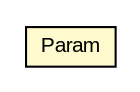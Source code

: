 #!/usr/local/bin/dot
#
# Class diagram 
# Generated by UMLGraph version R5_6-24-gf6e263 (http://www.umlgraph.org/)
#

digraph G {
	edge [fontname="arial",fontsize=10,labelfontname="arial",labelfontsize=10];
	node [fontname="arial",fontsize=10,shape=plaintext];
	nodesep=0.25;
	ranksep=0.5;
	rankdir=LR;
	// io.reinert.requestor.header.ParametrizedHeader.Param
	c7876 [label=<<table title="io.reinert.requestor.header.ParametrizedHeader.Param" border="0" cellborder="1" cellspacing="0" cellpadding="2" port="p" bgcolor="lemonChiffon" href="./ParametrizedHeader.Param.html">
		<tr><td><table border="0" cellspacing="0" cellpadding="1">
<tr><td align="center" balign="center"> Param </td></tr>
		</table></td></tr>
		</table>>, URL="./ParametrizedHeader.Param.html", fontname="arial", fontcolor="black", fontsize=10.0];
}

